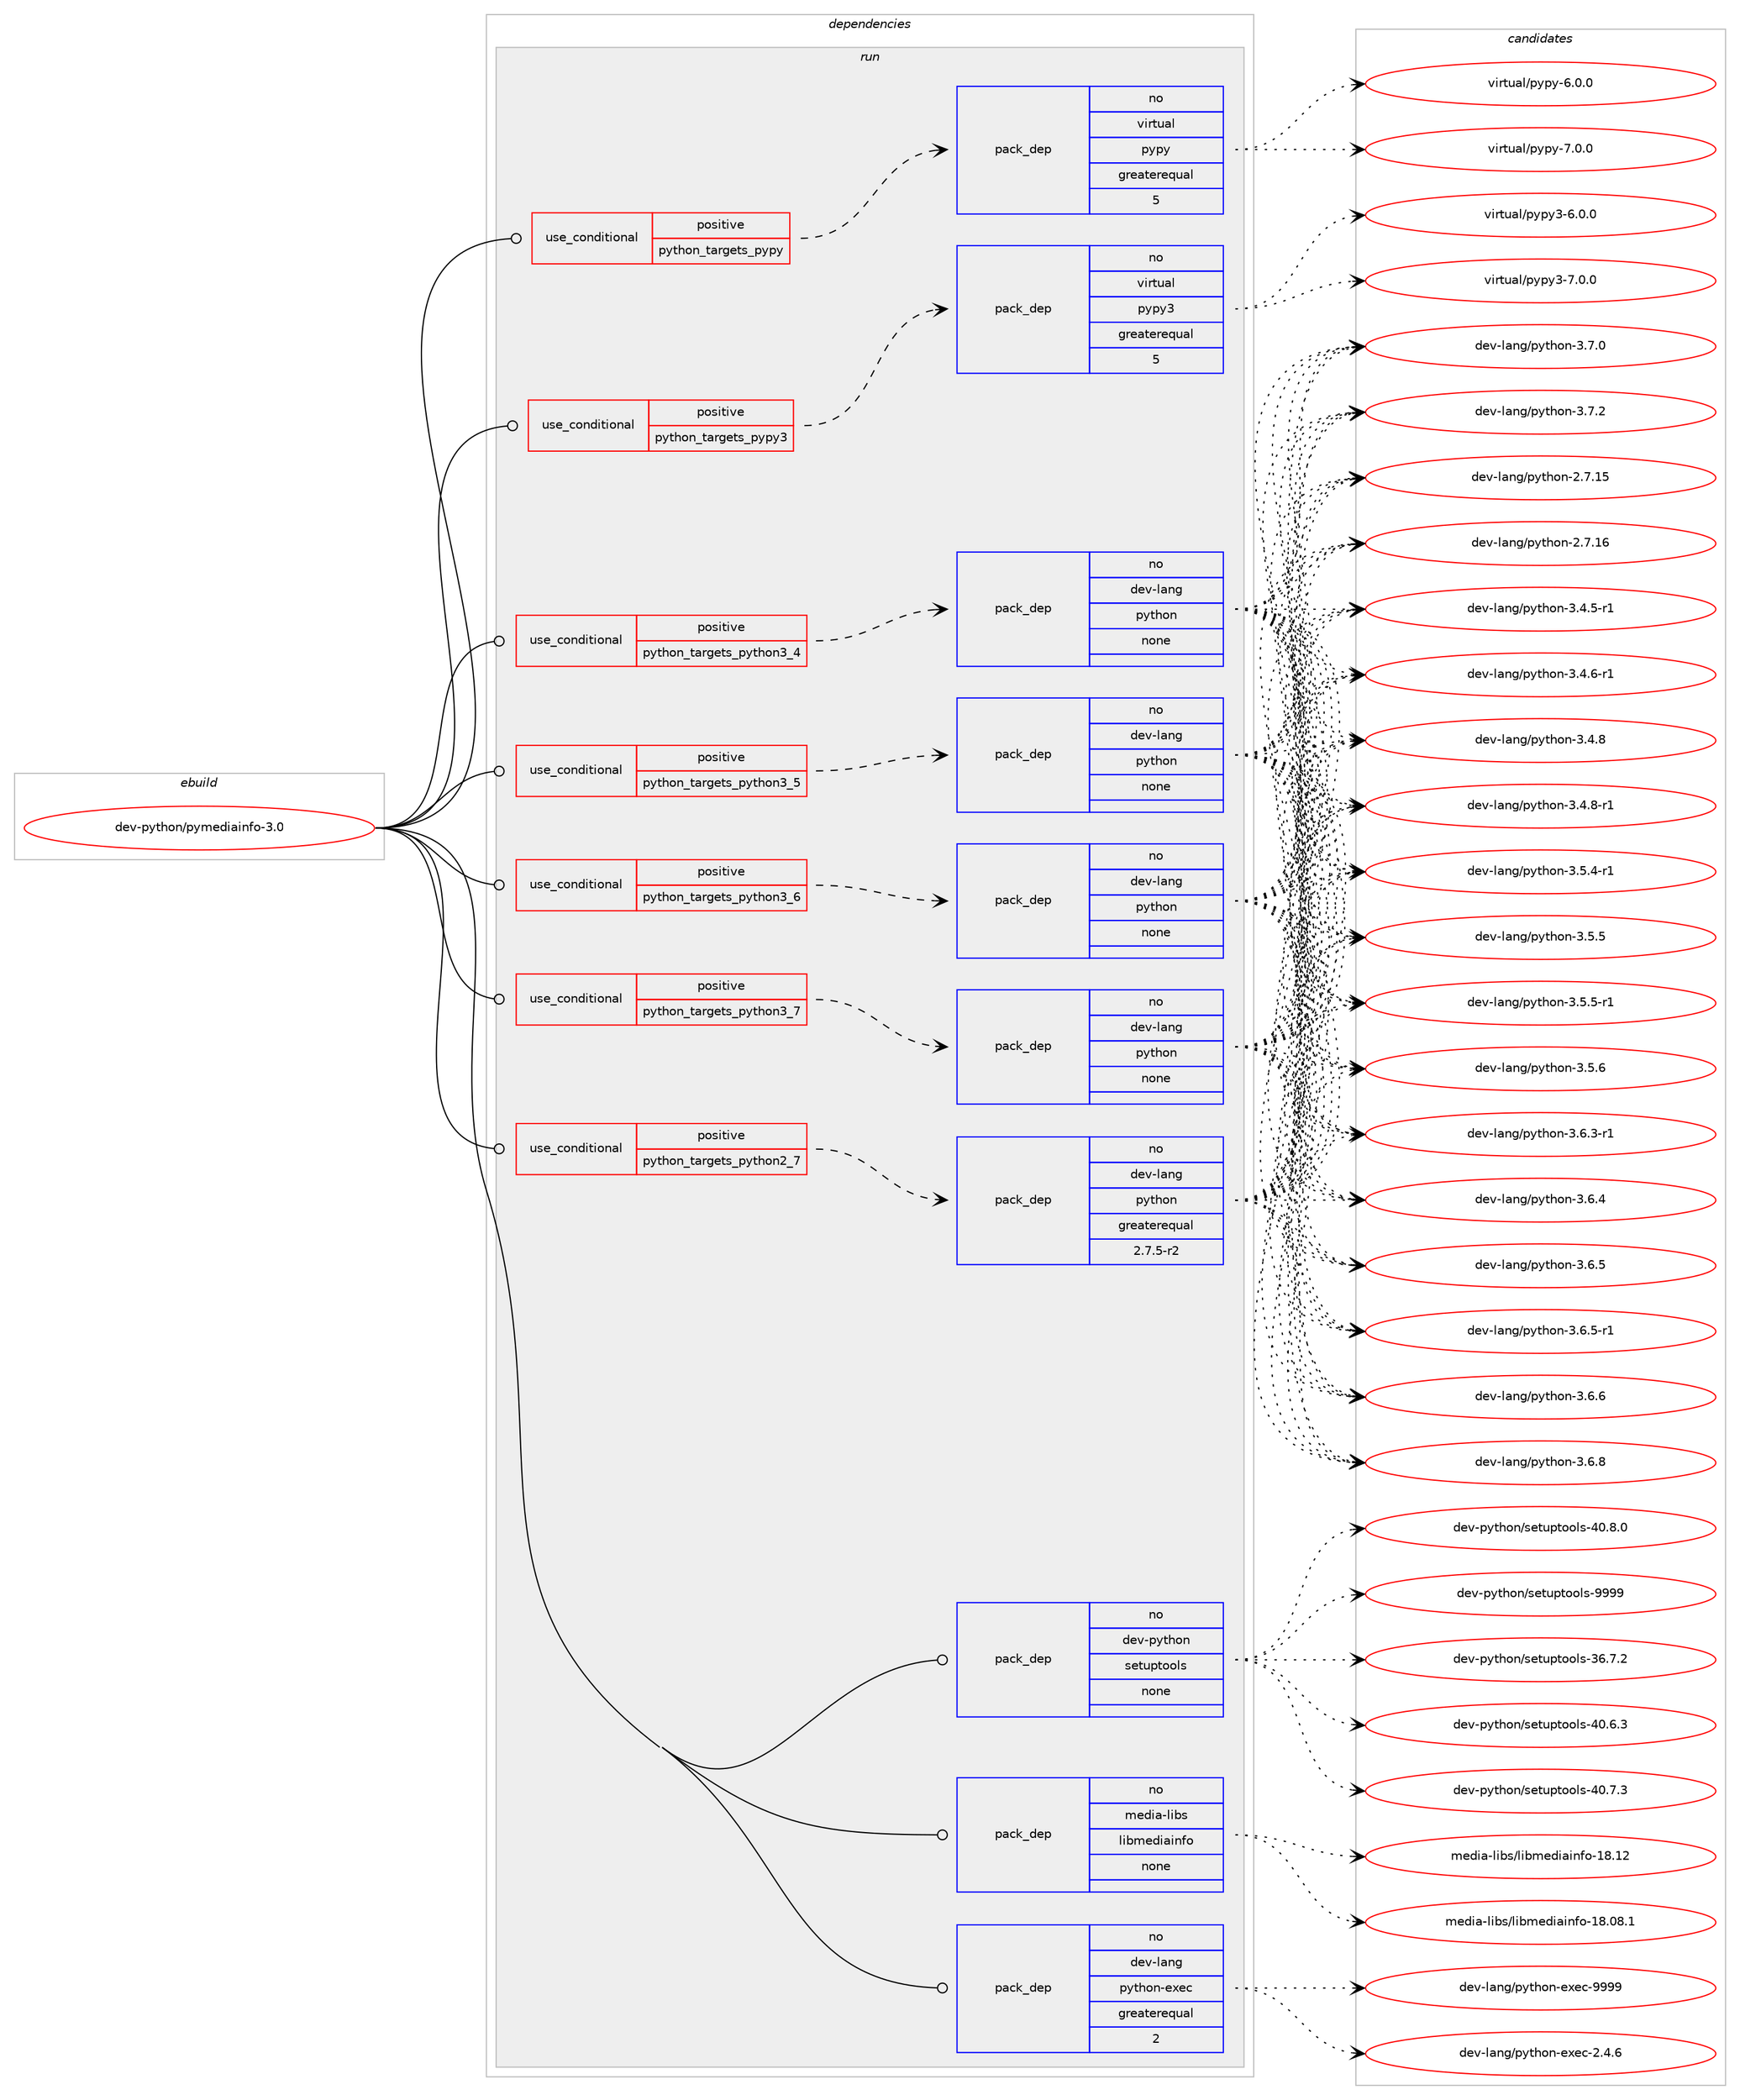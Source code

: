 digraph prolog {

# *************
# Graph options
# *************

newrank=true;
concentrate=true;
compound=true;
graph [rankdir=LR,fontname=Helvetica,fontsize=10,ranksep=1.5];#, ranksep=2.5, nodesep=0.2];
edge  [arrowhead=vee];
node  [fontname=Helvetica,fontsize=10];

# **********
# The ebuild
# **********

subgraph cluster_leftcol {
color=gray;
rank=same;
label=<<i>ebuild</i>>;
id [label="dev-python/pymediainfo-3.0", color=red, width=4, href="../dev-python/pymediainfo-3.0.svg"];
}

# ****************
# The dependencies
# ****************

subgraph cluster_midcol {
color=gray;
label=<<i>dependencies</i>>;
subgraph cluster_compile {
fillcolor="#eeeeee";
style=filled;
label=<<i>compile</i>>;
}
subgraph cluster_compileandrun {
fillcolor="#eeeeee";
style=filled;
label=<<i>compile and run</i>>;
}
subgraph cluster_run {
fillcolor="#eeeeee";
style=filled;
label=<<i>run</i>>;
subgraph cond381164 {
dependency1430395 [label=<<TABLE BORDER="0" CELLBORDER="1" CELLSPACING="0" CELLPADDING="4"><TR><TD ROWSPAN="3" CELLPADDING="10">use_conditional</TD></TR><TR><TD>positive</TD></TR><TR><TD>python_targets_pypy</TD></TR></TABLE>>, shape=none, color=red];
subgraph pack1025909 {
dependency1430396 [label=<<TABLE BORDER="0" CELLBORDER="1" CELLSPACING="0" CELLPADDING="4" WIDTH="220"><TR><TD ROWSPAN="6" CELLPADDING="30">pack_dep</TD></TR><TR><TD WIDTH="110">no</TD></TR><TR><TD>virtual</TD></TR><TR><TD>pypy</TD></TR><TR><TD>greaterequal</TD></TR><TR><TD>5</TD></TR></TABLE>>, shape=none, color=blue];
}
dependency1430395:e -> dependency1430396:w [weight=20,style="dashed",arrowhead="vee"];
}
id:e -> dependency1430395:w [weight=20,style="solid",arrowhead="odot"];
subgraph cond381165 {
dependency1430397 [label=<<TABLE BORDER="0" CELLBORDER="1" CELLSPACING="0" CELLPADDING="4"><TR><TD ROWSPAN="3" CELLPADDING="10">use_conditional</TD></TR><TR><TD>positive</TD></TR><TR><TD>python_targets_pypy3</TD></TR></TABLE>>, shape=none, color=red];
subgraph pack1025910 {
dependency1430398 [label=<<TABLE BORDER="0" CELLBORDER="1" CELLSPACING="0" CELLPADDING="4" WIDTH="220"><TR><TD ROWSPAN="6" CELLPADDING="30">pack_dep</TD></TR><TR><TD WIDTH="110">no</TD></TR><TR><TD>virtual</TD></TR><TR><TD>pypy3</TD></TR><TR><TD>greaterequal</TD></TR><TR><TD>5</TD></TR></TABLE>>, shape=none, color=blue];
}
dependency1430397:e -> dependency1430398:w [weight=20,style="dashed",arrowhead="vee"];
}
id:e -> dependency1430397:w [weight=20,style="solid",arrowhead="odot"];
subgraph cond381166 {
dependency1430399 [label=<<TABLE BORDER="0" CELLBORDER="1" CELLSPACING="0" CELLPADDING="4"><TR><TD ROWSPAN="3" CELLPADDING="10">use_conditional</TD></TR><TR><TD>positive</TD></TR><TR><TD>python_targets_python2_7</TD></TR></TABLE>>, shape=none, color=red];
subgraph pack1025911 {
dependency1430400 [label=<<TABLE BORDER="0" CELLBORDER="1" CELLSPACING="0" CELLPADDING="4" WIDTH="220"><TR><TD ROWSPAN="6" CELLPADDING="30">pack_dep</TD></TR><TR><TD WIDTH="110">no</TD></TR><TR><TD>dev-lang</TD></TR><TR><TD>python</TD></TR><TR><TD>greaterequal</TD></TR><TR><TD>2.7.5-r2</TD></TR></TABLE>>, shape=none, color=blue];
}
dependency1430399:e -> dependency1430400:w [weight=20,style="dashed",arrowhead="vee"];
}
id:e -> dependency1430399:w [weight=20,style="solid",arrowhead="odot"];
subgraph cond381167 {
dependency1430401 [label=<<TABLE BORDER="0" CELLBORDER="1" CELLSPACING="0" CELLPADDING="4"><TR><TD ROWSPAN="3" CELLPADDING="10">use_conditional</TD></TR><TR><TD>positive</TD></TR><TR><TD>python_targets_python3_4</TD></TR></TABLE>>, shape=none, color=red];
subgraph pack1025912 {
dependency1430402 [label=<<TABLE BORDER="0" CELLBORDER="1" CELLSPACING="0" CELLPADDING="4" WIDTH="220"><TR><TD ROWSPAN="6" CELLPADDING="30">pack_dep</TD></TR><TR><TD WIDTH="110">no</TD></TR><TR><TD>dev-lang</TD></TR><TR><TD>python</TD></TR><TR><TD>none</TD></TR><TR><TD></TD></TR></TABLE>>, shape=none, color=blue];
}
dependency1430401:e -> dependency1430402:w [weight=20,style="dashed",arrowhead="vee"];
}
id:e -> dependency1430401:w [weight=20,style="solid",arrowhead="odot"];
subgraph cond381168 {
dependency1430403 [label=<<TABLE BORDER="0" CELLBORDER="1" CELLSPACING="0" CELLPADDING="4"><TR><TD ROWSPAN="3" CELLPADDING="10">use_conditional</TD></TR><TR><TD>positive</TD></TR><TR><TD>python_targets_python3_5</TD></TR></TABLE>>, shape=none, color=red];
subgraph pack1025913 {
dependency1430404 [label=<<TABLE BORDER="0" CELLBORDER="1" CELLSPACING="0" CELLPADDING="4" WIDTH="220"><TR><TD ROWSPAN="6" CELLPADDING="30">pack_dep</TD></TR><TR><TD WIDTH="110">no</TD></TR><TR><TD>dev-lang</TD></TR><TR><TD>python</TD></TR><TR><TD>none</TD></TR><TR><TD></TD></TR></TABLE>>, shape=none, color=blue];
}
dependency1430403:e -> dependency1430404:w [weight=20,style="dashed",arrowhead="vee"];
}
id:e -> dependency1430403:w [weight=20,style="solid",arrowhead="odot"];
subgraph cond381169 {
dependency1430405 [label=<<TABLE BORDER="0" CELLBORDER="1" CELLSPACING="0" CELLPADDING="4"><TR><TD ROWSPAN="3" CELLPADDING="10">use_conditional</TD></TR><TR><TD>positive</TD></TR><TR><TD>python_targets_python3_6</TD></TR></TABLE>>, shape=none, color=red];
subgraph pack1025914 {
dependency1430406 [label=<<TABLE BORDER="0" CELLBORDER="1" CELLSPACING="0" CELLPADDING="4" WIDTH="220"><TR><TD ROWSPAN="6" CELLPADDING="30">pack_dep</TD></TR><TR><TD WIDTH="110">no</TD></TR><TR><TD>dev-lang</TD></TR><TR><TD>python</TD></TR><TR><TD>none</TD></TR><TR><TD></TD></TR></TABLE>>, shape=none, color=blue];
}
dependency1430405:e -> dependency1430406:w [weight=20,style="dashed",arrowhead="vee"];
}
id:e -> dependency1430405:w [weight=20,style="solid",arrowhead="odot"];
subgraph cond381170 {
dependency1430407 [label=<<TABLE BORDER="0" CELLBORDER="1" CELLSPACING="0" CELLPADDING="4"><TR><TD ROWSPAN="3" CELLPADDING="10">use_conditional</TD></TR><TR><TD>positive</TD></TR><TR><TD>python_targets_python3_7</TD></TR></TABLE>>, shape=none, color=red];
subgraph pack1025915 {
dependency1430408 [label=<<TABLE BORDER="0" CELLBORDER="1" CELLSPACING="0" CELLPADDING="4" WIDTH="220"><TR><TD ROWSPAN="6" CELLPADDING="30">pack_dep</TD></TR><TR><TD WIDTH="110">no</TD></TR><TR><TD>dev-lang</TD></TR><TR><TD>python</TD></TR><TR><TD>none</TD></TR><TR><TD></TD></TR></TABLE>>, shape=none, color=blue];
}
dependency1430407:e -> dependency1430408:w [weight=20,style="dashed",arrowhead="vee"];
}
id:e -> dependency1430407:w [weight=20,style="solid",arrowhead="odot"];
subgraph pack1025916 {
dependency1430409 [label=<<TABLE BORDER="0" CELLBORDER="1" CELLSPACING="0" CELLPADDING="4" WIDTH="220"><TR><TD ROWSPAN="6" CELLPADDING="30">pack_dep</TD></TR><TR><TD WIDTH="110">no</TD></TR><TR><TD>dev-lang</TD></TR><TR><TD>python-exec</TD></TR><TR><TD>greaterequal</TD></TR><TR><TD>2</TD></TR></TABLE>>, shape=none, color=blue];
}
id:e -> dependency1430409:w [weight=20,style="solid",arrowhead="odot"];
subgraph pack1025917 {
dependency1430410 [label=<<TABLE BORDER="0" CELLBORDER="1" CELLSPACING="0" CELLPADDING="4" WIDTH="220"><TR><TD ROWSPAN="6" CELLPADDING="30">pack_dep</TD></TR><TR><TD WIDTH="110">no</TD></TR><TR><TD>dev-python</TD></TR><TR><TD>setuptools</TD></TR><TR><TD>none</TD></TR><TR><TD></TD></TR></TABLE>>, shape=none, color=blue];
}
id:e -> dependency1430410:w [weight=20,style="solid",arrowhead="odot"];
subgraph pack1025918 {
dependency1430411 [label=<<TABLE BORDER="0" CELLBORDER="1" CELLSPACING="0" CELLPADDING="4" WIDTH="220"><TR><TD ROWSPAN="6" CELLPADDING="30">pack_dep</TD></TR><TR><TD WIDTH="110">no</TD></TR><TR><TD>media-libs</TD></TR><TR><TD>libmediainfo</TD></TR><TR><TD>none</TD></TR><TR><TD></TD></TR></TABLE>>, shape=none, color=blue];
}
id:e -> dependency1430411:w [weight=20,style="solid",arrowhead="odot"];
}
}

# **************
# The candidates
# **************

subgraph cluster_choices {
rank=same;
color=gray;
label=<<i>candidates</i>>;

subgraph choice1025909 {
color=black;
nodesep=1;
choice1181051141161179710847112121112121455446484648 [label="virtual/pypy-6.0.0", color=red, width=4,href="../virtual/pypy-6.0.0.svg"];
choice1181051141161179710847112121112121455546484648 [label="virtual/pypy-7.0.0", color=red, width=4,href="../virtual/pypy-7.0.0.svg"];
dependency1430396:e -> choice1181051141161179710847112121112121455446484648:w [style=dotted,weight="100"];
dependency1430396:e -> choice1181051141161179710847112121112121455546484648:w [style=dotted,weight="100"];
}
subgraph choice1025910 {
color=black;
nodesep=1;
choice118105114116117971084711212111212151455446484648 [label="virtual/pypy3-6.0.0", color=red, width=4,href="../virtual/pypy3-6.0.0.svg"];
choice118105114116117971084711212111212151455546484648 [label="virtual/pypy3-7.0.0", color=red, width=4,href="../virtual/pypy3-7.0.0.svg"];
dependency1430398:e -> choice118105114116117971084711212111212151455446484648:w [style=dotted,weight="100"];
dependency1430398:e -> choice118105114116117971084711212111212151455546484648:w [style=dotted,weight="100"];
}
subgraph choice1025911 {
color=black;
nodesep=1;
choice10010111845108971101034711212111610411111045504655464953 [label="dev-lang/python-2.7.15", color=red, width=4,href="../dev-lang/python-2.7.15.svg"];
choice10010111845108971101034711212111610411111045504655464954 [label="dev-lang/python-2.7.16", color=red, width=4,href="../dev-lang/python-2.7.16.svg"];
choice1001011184510897110103471121211161041111104551465246534511449 [label="dev-lang/python-3.4.5-r1", color=red, width=4,href="../dev-lang/python-3.4.5-r1.svg"];
choice1001011184510897110103471121211161041111104551465246544511449 [label="dev-lang/python-3.4.6-r1", color=red, width=4,href="../dev-lang/python-3.4.6-r1.svg"];
choice100101118451089711010347112121116104111110455146524656 [label="dev-lang/python-3.4.8", color=red, width=4,href="../dev-lang/python-3.4.8.svg"];
choice1001011184510897110103471121211161041111104551465246564511449 [label="dev-lang/python-3.4.8-r1", color=red, width=4,href="../dev-lang/python-3.4.8-r1.svg"];
choice1001011184510897110103471121211161041111104551465346524511449 [label="dev-lang/python-3.5.4-r1", color=red, width=4,href="../dev-lang/python-3.5.4-r1.svg"];
choice100101118451089711010347112121116104111110455146534653 [label="dev-lang/python-3.5.5", color=red, width=4,href="../dev-lang/python-3.5.5.svg"];
choice1001011184510897110103471121211161041111104551465346534511449 [label="dev-lang/python-3.5.5-r1", color=red, width=4,href="../dev-lang/python-3.5.5-r1.svg"];
choice100101118451089711010347112121116104111110455146534654 [label="dev-lang/python-3.5.6", color=red, width=4,href="../dev-lang/python-3.5.6.svg"];
choice1001011184510897110103471121211161041111104551465446514511449 [label="dev-lang/python-3.6.3-r1", color=red, width=4,href="../dev-lang/python-3.6.3-r1.svg"];
choice100101118451089711010347112121116104111110455146544652 [label="dev-lang/python-3.6.4", color=red, width=4,href="../dev-lang/python-3.6.4.svg"];
choice100101118451089711010347112121116104111110455146544653 [label="dev-lang/python-3.6.5", color=red, width=4,href="../dev-lang/python-3.6.5.svg"];
choice1001011184510897110103471121211161041111104551465446534511449 [label="dev-lang/python-3.6.5-r1", color=red, width=4,href="../dev-lang/python-3.6.5-r1.svg"];
choice100101118451089711010347112121116104111110455146544654 [label="dev-lang/python-3.6.6", color=red, width=4,href="../dev-lang/python-3.6.6.svg"];
choice100101118451089711010347112121116104111110455146544656 [label="dev-lang/python-3.6.8", color=red, width=4,href="../dev-lang/python-3.6.8.svg"];
choice100101118451089711010347112121116104111110455146554648 [label="dev-lang/python-3.7.0", color=red, width=4,href="../dev-lang/python-3.7.0.svg"];
choice100101118451089711010347112121116104111110455146554650 [label="dev-lang/python-3.7.2", color=red, width=4,href="../dev-lang/python-3.7.2.svg"];
dependency1430400:e -> choice10010111845108971101034711212111610411111045504655464953:w [style=dotted,weight="100"];
dependency1430400:e -> choice10010111845108971101034711212111610411111045504655464954:w [style=dotted,weight="100"];
dependency1430400:e -> choice1001011184510897110103471121211161041111104551465246534511449:w [style=dotted,weight="100"];
dependency1430400:e -> choice1001011184510897110103471121211161041111104551465246544511449:w [style=dotted,weight="100"];
dependency1430400:e -> choice100101118451089711010347112121116104111110455146524656:w [style=dotted,weight="100"];
dependency1430400:e -> choice1001011184510897110103471121211161041111104551465246564511449:w [style=dotted,weight="100"];
dependency1430400:e -> choice1001011184510897110103471121211161041111104551465346524511449:w [style=dotted,weight="100"];
dependency1430400:e -> choice100101118451089711010347112121116104111110455146534653:w [style=dotted,weight="100"];
dependency1430400:e -> choice1001011184510897110103471121211161041111104551465346534511449:w [style=dotted,weight="100"];
dependency1430400:e -> choice100101118451089711010347112121116104111110455146534654:w [style=dotted,weight="100"];
dependency1430400:e -> choice1001011184510897110103471121211161041111104551465446514511449:w [style=dotted,weight="100"];
dependency1430400:e -> choice100101118451089711010347112121116104111110455146544652:w [style=dotted,weight="100"];
dependency1430400:e -> choice100101118451089711010347112121116104111110455146544653:w [style=dotted,weight="100"];
dependency1430400:e -> choice1001011184510897110103471121211161041111104551465446534511449:w [style=dotted,weight="100"];
dependency1430400:e -> choice100101118451089711010347112121116104111110455146544654:w [style=dotted,weight="100"];
dependency1430400:e -> choice100101118451089711010347112121116104111110455146544656:w [style=dotted,weight="100"];
dependency1430400:e -> choice100101118451089711010347112121116104111110455146554648:w [style=dotted,weight="100"];
dependency1430400:e -> choice100101118451089711010347112121116104111110455146554650:w [style=dotted,weight="100"];
}
subgraph choice1025912 {
color=black;
nodesep=1;
choice10010111845108971101034711212111610411111045504655464953 [label="dev-lang/python-2.7.15", color=red, width=4,href="../dev-lang/python-2.7.15.svg"];
choice10010111845108971101034711212111610411111045504655464954 [label="dev-lang/python-2.7.16", color=red, width=4,href="../dev-lang/python-2.7.16.svg"];
choice1001011184510897110103471121211161041111104551465246534511449 [label="dev-lang/python-3.4.5-r1", color=red, width=4,href="../dev-lang/python-3.4.5-r1.svg"];
choice1001011184510897110103471121211161041111104551465246544511449 [label="dev-lang/python-3.4.6-r1", color=red, width=4,href="../dev-lang/python-3.4.6-r1.svg"];
choice100101118451089711010347112121116104111110455146524656 [label="dev-lang/python-3.4.8", color=red, width=4,href="../dev-lang/python-3.4.8.svg"];
choice1001011184510897110103471121211161041111104551465246564511449 [label="dev-lang/python-3.4.8-r1", color=red, width=4,href="../dev-lang/python-3.4.8-r1.svg"];
choice1001011184510897110103471121211161041111104551465346524511449 [label="dev-lang/python-3.5.4-r1", color=red, width=4,href="../dev-lang/python-3.5.4-r1.svg"];
choice100101118451089711010347112121116104111110455146534653 [label="dev-lang/python-3.5.5", color=red, width=4,href="../dev-lang/python-3.5.5.svg"];
choice1001011184510897110103471121211161041111104551465346534511449 [label="dev-lang/python-3.5.5-r1", color=red, width=4,href="../dev-lang/python-3.5.5-r1.svg"];
choice100101118451089711010347112121116104111110455146534654 [label="dev-lang/python-3.5.6", color=red, width=4,href="../dev-lang/python-3.5.6.svg"];
choice1001011184510897110103471121211161041111104551465446514511449 [label="dev-lang/python-3.6.3-r1", color=red, width=4,href="../dev-lang/python-3.6.3-r1.svg"];
choice100101118451089711010347112121116104111110455146544652 [label="dev-lang/python-3.6.4", color=red, width=4,href="../dev-lang/python-3.6.4.svg"];
choice100101118451089711010347112121116104111110455146544653 [label="dev-lang/python-3.6.5", color=red, width=4,href="../dev-lang/python-3.6.5.svg"];
choice1001011184510897110103471121211161041111104551465446534511449 [label="dev-lang/python-3.6.5-r1", color=red, width=4,href="../dev-lang/python-3.6.5-r1.svg"];
choice100101118451089711010347112121116104111110455146544654 [label="dev-lang/python-3.6.6", color=red, width=4,href="../dev-lang/python-3.6.6.svg"];
choice100101118451089711010347112121116104111110455146544656 [label="dev-lang/python-3.6.8", color=red, width=4,href="../dev-lang/python-3.6.8.svg"];
choice100101118451089711010347112121116104111110455146554648 [label="dev-lang/python-3.7.0", color=red, width=4,href="../dev-lang/python-3.7.0.svg"];
choice100101118451089711010347112121116104111110455146554650 [label="dev-lang/python-3.7.2", color=red, width=4,href="../dev-lang/python-3.7.2.svg"];
dependency1430402:e -> choice10010111845108971101034711212111610411111045504655464953:w [style=dotted,weight="100"];
dependency1430402:e -> choice10010111845108971101034711212111610411111045504655464954:w [style=dotted,weight="100"];
dependency1430402:e -> choice1001011184510897110103471121211161041111104551465246534511449:w [style=dotted,weight="100"];
dependency1430402:e -> choice1001011184510897110103471121211161041111104551465246544511449:w [style=dotted,weight="100"];
dependency1430402:e -> choice100101118451089711010347112121116104111110455146524656:w [style=dotted,weight="100"];
dependency1430402:e -> choice1001011184510897110103471121211161041111104551465246564511449:w [style=dotted,weight="100"];
dependency1430402:e -> choice1001011184510897110103471121211161041111104551465346524511449:w [style=dotted,weight="100"];
dependency1430402:e -> choice100101118451089711010347112121116104111110455146534653:w [style=dotted,weight="100"];
dependency1430402:e -> choice1001011184510897110103471121211161041111104551465346534511449:w [style=dotted,weight="100"];
dependency1430402:e -> choice100101118451089711010347112121116104111110455146534654:w [style=dotted,weight="100"];
dependency1430402:e -> choice1001011184510897110103471121211161041111104551465446514511449:w [style=dotted,weight="100"];
dependency1430402:e -> choice100101118451089711010347112121116104111110455146544652:w [style=dotted,weight="100"];
dependency1430402:e -> choice100101118451089711010347112121116104111110455146544653:w [style=dotted,weight="100"];
dependency1430402:e -> choice1001011184510897110103471121211161041111104551465446534511449:w [style=dotted,weight="100"];
dependency1430402:e -> choice100101118451089711010347112121116104111110455146544654:w [style=dotted,weight="100"];
dependency1430402:e -> choice100101118451089711010347112121116104111110455146544656:w [style=dotted,weight="100"];
dependency1430402:e -> choice100101118451089711010347112121116104111110455146554648:w [style=dotted,weight="100"];
dependency1430402:e -> choice100101118451089711010347112121116104111110455146554650:w [style=dotted,weight="100"];
}
subgraph choice1025913 {
color=black;
nodesep=1;
choice10010111845108971101034711212111610411111045504655464953 [label="dev-lang/python-2.7.15", color=red, width=4,href="../dev-lang/python-2.7.15.svg"];
choice10010111845108971101034711212111610411111045504655464954 [label="dev-lang/python-2.7.16", color=red, width=4,href="../dev-lang/python-2.7.16.svg"];
choice1001011184510897110103471121211161041111104551465246534511449 [label="dev-lang/python-3.4.5-r1", color=red, width=4,href="../dev-lang/python-3.4.5-r1.svg"];
choice1001011184510897110103471121211161041111104551465246544511449 [label="dev-lang/python-3.4.6-r1", color=red, width=4,href="../dev-lang/python-3.4.6-r1.svg"];
choice100101118451089711010347112121116104111110455146524656 [label="dev-lang/python-3.4.8", color=red, width=4,href="../dev-lang/python-3.4.8.svg"];
choice1001011184510897110103471121211161041111104551465246564511449 [label="dev-lang/python-3.4.8-r1", color=red, width=4,href="../dev-lang/python-3.4.8-r1.svg"];
choice1001011184510897110103471121211161041111104551465346524511449 [label="dev-lang/python-3.5.4-r1", color=red, width=4,href="../dev-lang/python-3.5.4-r1.svg"];
choice100101118451089711010347112121116104111110455146534653 [label="dev-lang/python-3.5.5", color=red, width=4,href="../dev-lang/python-3.5.5.svg"];
choice1001011184510897110103471121211161041111104551465346534511449 [label="dev-lang/python-3.5.5-r1", color=red, width=4,href="../dev-lang/python-3.5.5-r1.svg"];
choice100101118451089711010347112121116104111110455146534654 [label="dev-lang/python-3.5.6", color=red, width=4,href="../dev-lang/python-3.5.6.svg"];
choice1001011184510897110103471121211161041111104551465446514511449 [label="dev-lang/python-3.6.3-r1", color=red, width=4,href="../dev-lang/python-3.6.3-r1.svg"];
choice100101118451089711010347112121116104111110455146544652 [label="dev-lang/python-3.6.4", color=red, width=4,href="../dev-lang/python-3.6.4.svg"];
choice100101118451089711010347112121116104111110455146544653 [label="dev-lang/python-3.6.5", color=red, width=4,href="../dev-lang/python-3.6.5.svg"];
choice1001011184510897110103471121211161041111104551465446534511449 [label="dev-lang/python-3.6.5-r1", color=red, width=4,href="../dev-lang/python-3.6.5-r1.svg"];
choice100101118451089711010347112121116104111110455146544654 [label="dev-lang/python-3.6.6", color=red, width=4,href="../dev-lang/python-3.6.6.svg"];
choice100101118451089711010347112121116104111110455146544656 [label="dev-lang/python-3.6.8", color=red, width=4,href="../dev-lang/python-3.6.8.svg"];
choice100101118451089711010347112121116104111110455146554648 [label="dev-lang/python-3.7.0", color=red, width=4,href="../dev-lang/python-3.7.0.svg"];
choice100101118451089711010347112121116104111110455146554650 [label="dev-lang/python-3.7.2", color=red, width=4,href="../dev-lang/python-3.7.2.svg"];
dependency1430404:e -> choice10010111845108971101034711212111610411111045504655464953:w [style=dotted,weight="100"];
dependency1430404:e -> choice10010111845108971101034711212111610411111045504655464954:w [style=dotted,weight="100"];
dependency1430404:e -> choice1001011184510897110103471121211161041111104551465246534511449:w [style=dotted,weight="100"];
dependency1430404:e -> choice1001011184510897110103471121211161041111104551465246544511449:w [style=dotted,weight="100"];
dependency1430404:e -> choice100101118451089711010347112121116104111110455146524656:w [style=dotted,weight="100"];
dependency1430404:e -> choice1001011184510897110103471121211161041111104551465246564511449:w [style=dotted,weight="100"];
dependency1430404:e -> choice1001011184510897110103471121211161041111104551465346524511449:w [style=dotted,weight="100"];
dependency1430404:e -> choice100101118451089711010347112121116104111110455146534653:w [style=dotted,weight="100"];
dependency1430404:e -> choice1001011184510897110103471121211161041111104551465346534511449:w [style=dotted,weight="100"];
dependency1430404:e -> choice100101118451089711010347112121116104111110455146534654:w [style=dotted,weight="100"];
dependency1430404:e -> choice1001011184510897110103471121211161041111104551465446514511449:w [style=dotted,weight="100"];
dependency1430404:e -> choice100101118451089711010347112121116104111110455146544652:w [style=dotted,weight="100"];
dependency1430404:e -> choice100101118451089711010347112121116104111110455146544653:w [style=dotted,weight="100"];
dependency1430404:e -> choice1001011184510897110103471121211161041111104551465446534511449:w [style=dotted,weight="100"];
dependency1430404:e -> choice100101118451089711010347112121116104111110455146544654:w [style=dotted,weight="100"];
dependency1430404:e -> choice100101118451089711010347112121116104111110455146544656:w [style=dotted,weight="100"];
dependency1430404:e -> choice100101118451089711010347112121116104111110455146554648:w [style=dotted,weight="100"];
dependency1430404:e -> choice100101118451089711010347112121116104111110455146554650:w [style=dotted,weight="100"];
}
subgraph choice1025914 {
color=black;
nodesep=1;
choice10010111845108971101034711212111610411111045504655464953 [label="dev-lang/python-2.7.15", color=red, width=4,href="../dev-lang/python-2.7.15.svg"];
choice10010111845108971101034711212111610411111045504655464954 [label="dev-lang/python-2.7.16", color=red, width=4,href="../dev-lang/python-2.7.16.svg"];
choice1001011184510897110103471121211161041111104551465246534511449 [label="dev-lang/python-3.4.5-r1", color=red, width=4,href="../dev-lang/python-3.4.5-r1.svg"];
choice1001011184510897110103471121211161041111104551465246544511449 [label="dev-lang/python-3.4.6-r1", color=red, width=4,href="../dev-lang/python-3.4.6-r1.svg"];
choice100101118451089711010347112121116104111110455146524656 [label="dev-lang/python-3.4.8", color=red, width=4,href="../dev-lang/python-3.4.8.svg"];
choice1001011184510897110103471121211161041111104551465246564511449 [label="dev-lang/python-3.4.8-r1", color=red, width=4,href="../dev-lang/python-3.4.8-r1.svg"];
choice1001011184510897110103471121211161041111104551465346524511449 [label="dev-lang/python-3.5.4-r1", color=red, width=4,href="../dev-lang/python-3.5.4-r1.svg"];
choice100101118451089711010347112121116104111110455146534653 [label="dev-lang/python-3.5.5", color=red, width=4,href="../dev-lang/python-3.5.5.svg"];
choice1001011184510897110103471121211161041111104551465346534511449 [label="dev-lang/python-3.5.5-r1", color=red, width=4,href="../dev-lang/python-3.5.5-r1.svg"];
choice100101118451089711010347112121116104111110455146534654 [label="dev-lang/python-3.5.6", color=red, width=4,href="../dev-lang/python-3.5.6.svg"];
choice1001011184510897110103471121211161041111104551465446514511449 [label="dev-lang/python-3.6.3-r1", color=red, width=4,href="../dev-lang/python-3.6.3-r1.svg"];
choice100101118451089711010347112121116104111110455146544652 [label="dev-lang/python-3.6.4", color=red, width=4,href="../dev-lang/python-3.6.4.svg"];
choice100101118451089711010347112121116104111110455146544653 [label="dev-lang/python-3.6.5", color=red, width=4,href="../dev-lang/python-3.6.5.svg"];
choice1001011184510897110103471121211161041111104551465446534511449 [label="dev-lang/python-3.6.5-r1", color=red, width=4,href="../dev-lang/python-3.6.5-r1.svg"];
choice100101118451089711010347112121116104111110455146544654 [label="dev-lang/python-3.6.6", color=red, width=4,href="../dev-lang/python-3.6.6.svg"];
choice100101118451089711010347112121116104111110455146544656 [label="dev-lang/python-3.6.8", color=red, width=4,href="../dev-lang/python-3.6.8.svg"];
choice100101118451089711010347112121116104111110455146554648 [label="dev-lang/python-3.7.0", color=red, width=4,href="../dev-lang/python-3.7.0.svg"];
choice100101118451089711010347112121116104111110455146554650 [label="dev-lang/python-3.7.2", color=red, width=4,href="../dev-lang/python-3.7.2.svg"];
dependency1430406:e -> choice10010111845108971101034711212111610411111045504655464953:w [style=dotted,weight="100"];
dependency1430406:e -> choice10010111845108971101034711212111610411111045504655464954:w [style=dotted,weight="100"];
dependency1430406:e -> choice1001011184510897110103471121211161041111104551465246534511449:w [style=dotted,weight="100"];
dependency1430406:e -> choice1001011184510897110103471121211161041111104551465246544511449:w [style=dotted,weight="100"];
dependency1430406:e -> choice100101118451089711010347112121116104111110455146524656:w [style=dotted,weight="100"];
dependency1430406:e -> choice1001011184510897110103471121211161041111104551465246564511449:w [style=dotted,weight="100"];
dependency1430406:e -> choice1001011184510897110103471121211161041111104551465346524511449:w [style=dotted,weight="100"];
dependency1430406:e -> choice100101118451089711010347112121116104111110455146534653:w [style=dotted,weight="100"];
dependency1430406:e -> choice1001011184510897110103471121211161041111104551465346534511449:w [style=dotted,weight="100"];
dependency1430406:e -> choice100101118451089711010347112121116104111110455146534654:w [style=dotted,weight="100"];
dependency1430406:e -> choice1001011184510897110103471121211161041111104551465446514511449:w [style=dotted,weight="100"];
dependency1430406:e -> choice100101118451089711010347112121116104111110455146544652:w [style=dotted,weight="100"];
dependency1430406:e -> choice100101118451089711010347112121116104111110455146544653:w [style=dotted,weight="100"];
dependency1430406:e -> choice1001011184510897110103471121211161041111104551465446534511449:w [style=dotted,weight="100"];
dependency1430406:e -> choice100101118451089711010347112121116104111110455146544654:w [style=dotted,weight="100"];
dependency1430406:e -> choice100101118451089711010347112121116104111110455146544656:w [style=dotted,weight="100"];
dependency1430406:e -> choice100101118451089711010347112121116104111110455146554648:w [style=dotted,weight="100"];
dependency1430406:e -> choice100101118451089711010347112121116104111110455146554650:w [style=dotted,weight="100"];
}
subgraph choice1025915 {
color=black;
nodesep=1;
choice10010111845108971101034711212111610411111045504655464953 [label="dev-lang/python-2.7.15", color=red, width=4,href="../dev-lang/python-2.7.15.svg"];
choice10010111845108971101034711212111610411111045504655464954 [label="dev-lang/python-2.7.16", color=red, width=4,href="../dev-lang/python-2.7.16.svg"];
choice1001011184510897110103471121211161041111104551465246534511449 [label="dev-lang/python-3.4.5-r1", color=red, width=4,href="../dev-lang/python-3.4.5-r1.svg"];
choice1001011184510897110103471121211161041111104551465246544511449 [label="dev-lang/python-3.4.6-r1", color=red, width=4,href="../dev-lang/python-3.4.6-r1.svg"];
choice100101118451089711010347112121116104111110455146524656 [label="dev-lang/python-3.4.8", color=red, width=4,href="../dev-lang/python-3.4.8.svg"];
choice1001011184510897110103471121211161041111104551465246564511449 [label="dev-lang/python-3.4.8-r1", color=red, width=4,href="../dev-lang/python-3.4.8-r1.svg"];
choice1001011184510897110103471121211161041111104551465346524511449 [label="dev-lang/python-3.5.4-r1", color=red, width=4,href="../dev-lang/python-3.5.4-r1.svg"];
choice100101118451089711010347112121116104111110455146534653 [label="dev-lang/python-3.5.5", color=red, width=4,href="../dev-lang/python-3.5.5.svg"];
choice1001011184510897110103471121211161041111104551465346534511449 [label="dev-lang/python-3.5.5-r1", color=red, width=4,href="../dev-lang/python-3.5.5-r1.svg"];
choice100101118451089711010347112121116104111110455146534654 [label="dev-lang/python-3.5.6", color=red, width=4,href="../dev-lang/python-3.5.6.svg"];
choice1001011184510897110103471121211161041111104551465446514511449 [label="dev-lang/python-3.6.3-r1", color=red, width=4,href="../dev-lang/python-3.6.3-r1.svg"];
choice100101118451089711010347112121116104111110455146544652 [label="dev-lang/python-3.6.4", color=red, width=4,href="../dev-lang/python-3.6.4.svg"];
choice100101118451089711010347112121116104111110455146544653 [label="dev-lang/python-3.6.5", color=red, width=4,href="../dev-lang/python-3.6.5.svg"];
choice1001011184510897110103471121211161041111104551465446534511449 [label="dev-lang/python-3.6.5-r1", color=red, width=4,href="../dev-lang/python-3.6.5-r1.svg"];
choice100101118451089711010347112121116104111110455146544654 [label="dev-lang/python-3.6.6", color=red, width=4,href="../dev-lang/python-3.6.6.svg"];
choice100101118451089711010347112121116104111110455146544656 [label="dev-lang/python-3.6.8", color=red, width=4,href="../dev-lang/python-3.6.8.svg"];
choice100101118451089711010347112121116104111110455146554648 [label="dev-lang/python-3.7.0", color=red, width=4,href="../dev-lang/python-3.7.0.svg"];
choice100101118451089711010347112121116104111110455146554650 [label="dev-lang/python-3.7.2", color=red, width=4,href="../dev-lang/python-3.7.2.svg"];
dependency1430408:e -> choice10010111845108971101034711212111610411111045504655464953:w [style=dotted,weight="100"];
dependency1430408:e -> choice10010111845108971101034711212111610411111045504655464954:w [style=dotted,weight="100"];
dependency1430408:e -> choice1001011184510897110103471121211161041111104551465246534511449:w [style=dotted,weight="100"];
dependency1430408:e -> choice1001011184510897110103471121211161041111104551465246544511449:w [style=dotted,weight="100"];
dependency1430408:e -> choice100101118451089711010347112121116104111110455146524656:w [style=dotted,weight="100"];
dependency1430408:e -> choice1001011184510897110103471121211161041111104551465246564511449:w [style=dotted,weight="100"];
dependency1430408:e -> choice1001011184510897110103471121211161041111104551465346524511449:w [style=dotted,weight="100"];
dependency1430408:e -> choice100101118451089711010347112121116104111110455146534653:w [style=dotted,weight="100"];
dependency1430408:e -> choice1001011184510897110103471121211161041111104551465346534511449:w [style=dotted,weight="100"];
dependency1430408:e -> choice100101118451089711010347112121116104111110455146534654:w [style=dotted,weight="100"];
dependency1430408:e -> choice1001011184510897110103471121211161041111104551465446514511449:w [style=dotted,weight="100"];
dependency1430408:e -> choice100101118451089711010347112121116104111110455146544652:w [style=dotted,weight="100"];
dependency1430408:e -> choice100101118451089711010347112121116104111110455146544653:w [style=dotted,weight="100"];
dependency1430408:e -> choice1001011184510897110103471121211161041111104551465446534511449:w [style=dotted,weight="100"];
dependency1430408:e -> choice100101118451089711010347112121116104111110455146544654:w [style=dotted,weight="100"];
dependency1430408:e -> choice100101118451089711010347112121116104111110455146544656:w [style=dotted,weight="100"];
dependency1430408:e -> choice100101118451089711010347112121116104111110455146554648:w [style=dotted,weight="100"];
dependency1430408:e -> choice100101118451089711010347112121116104111110455146554650:w [style=dotted,weight="100"];
}
subgraph choice1025916 {
color=black;
nodesep=1;
choice1001011184510897110103471121211161041111104510112010199455046524654 [label="dev-lang/python-exec-2.4.6", color=red, width=4,href="../dev-lang/python-exec-2.4.6.svg"];
choice10010111845108971101034711212111610411111045101120101994557575757 [label="dev-lang/python-exec-9999", color=red, width=4,href="../dev-lang/python-exec-9999.svg"];
dependency1430409:e -> choice1001011184510897110103471121211161041111104510112010199455046524654:w [style=dotted,weight="100"];
dependency1430409:e -> choice10010111845108971101034711212111610411111045101120101994557575757:w [style=dotted,weight="100"];
}
subgraph choice1025917 {
color=black;
nodesep=1;
choice100101118451121211161041111104711510111611711211611111110811545515446554650 [label="dev-python/setuptools-36.7.2", color=red, width=4,href="../dev-python/setuptools-36.7.2.svg"];
choice100101118451121211161041111104711510111611711211611111110811545524846544651 [label="dev-python/setuptools-40.6.3", color=red, width=4,href="../dev-python/setuptools-40.6.3.svg"];
choice100101118451121211161041111104711510111611711211611111110811545524846554651 [label="dev-python/setuptools-40.7.3", color=red, width=4,href="../dev-python/setuptools-40.7.3.svg"];
choice100101118451121211161041111104711510111611711211611111110811545524846564648 [label="dev-python/setuptools-40.8.0", color=red, width=4,href="../dev-python/setuptools-40.8.0.svg"];
choice10010111845112121116104111110471151011161171121161111111081154557575757 [label="dev-python/setuptools-9999", color=red, width=4,href="../dev-python/setuptools-9999.svg"];
dependency1430410:e -> choice100101118451121211161041111104711510111611711211611111110811545515446554650:w [style=dotted,weight="100"];
dependency1430410:e -> choice100101118451121211161041111104711510111611711211611111110811545524846544651:w [style=dotted,weight="100"];
dependency1430410:e -> choice100101118451121211161041111104711510111611711211611111110811545524846554651:w [style=dotted,weight="100"];
dependency1430410:e -> choice100101118451121211161041111104711510111611711211611111110811545524846564648:w [style=dotted,weight="100"];
dependency1430410:e -> choice10010111845112121116104111110471151011161171121161111111081154557575757:w [style=dotted,weight="100"];
}
subgraph choice1025918 {
color=black;
nodesep=1;
choice1091011001059745108105981154710810598109101100105971051101021114549564648564649 [label="media-libs/libmediainfo-18.08.1", color=red, width=4,href="../media-libs/libmediainfo-18.08.1.svg"];
choice109101100105974510810598115471081059810910110010597105110102111454956464950 [label="media-libs/libmediainfo-18.12", color=red, width=4,href="../media-libs/libmediainfo-18.12.svg"];
dependency1430411:e -> choice1091011001059745108105981154710810598109101100105971051101021114549564648564649:w [style=dotted,weight="100"];
dependency1430411:e -> choice109101100105974510810598115471081059810910110010597105110102111454956464950:w [style=dotted,weight="100"];
}
}

}

